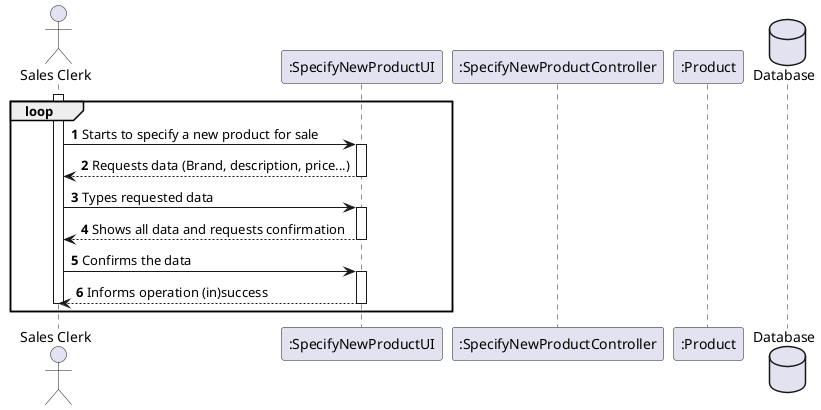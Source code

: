 @startuml
autonumber
actor "Sales Clerk" as SC
participant ":SpecifyNewProductUI" as UI
participant ":SpecifyNewProductController" as CTRL
participant ":Product" as Prod

loop
activate SC

SC -> UI : Starts to specify a new product for sale
activate UI

UI --> SC : Requests data (Brand, description, price...)
deactivate UI

SC -> UI : Types requested data
activate UI

UI --> SC :Shows all data and requests confirmation
deactivate UI

SC -> UI : Confirms the data
activate UI

UI --> SC : Informs operation (in)success
deactivate UI

deactivate SC
end loop
database "Database" as DB

@enduml